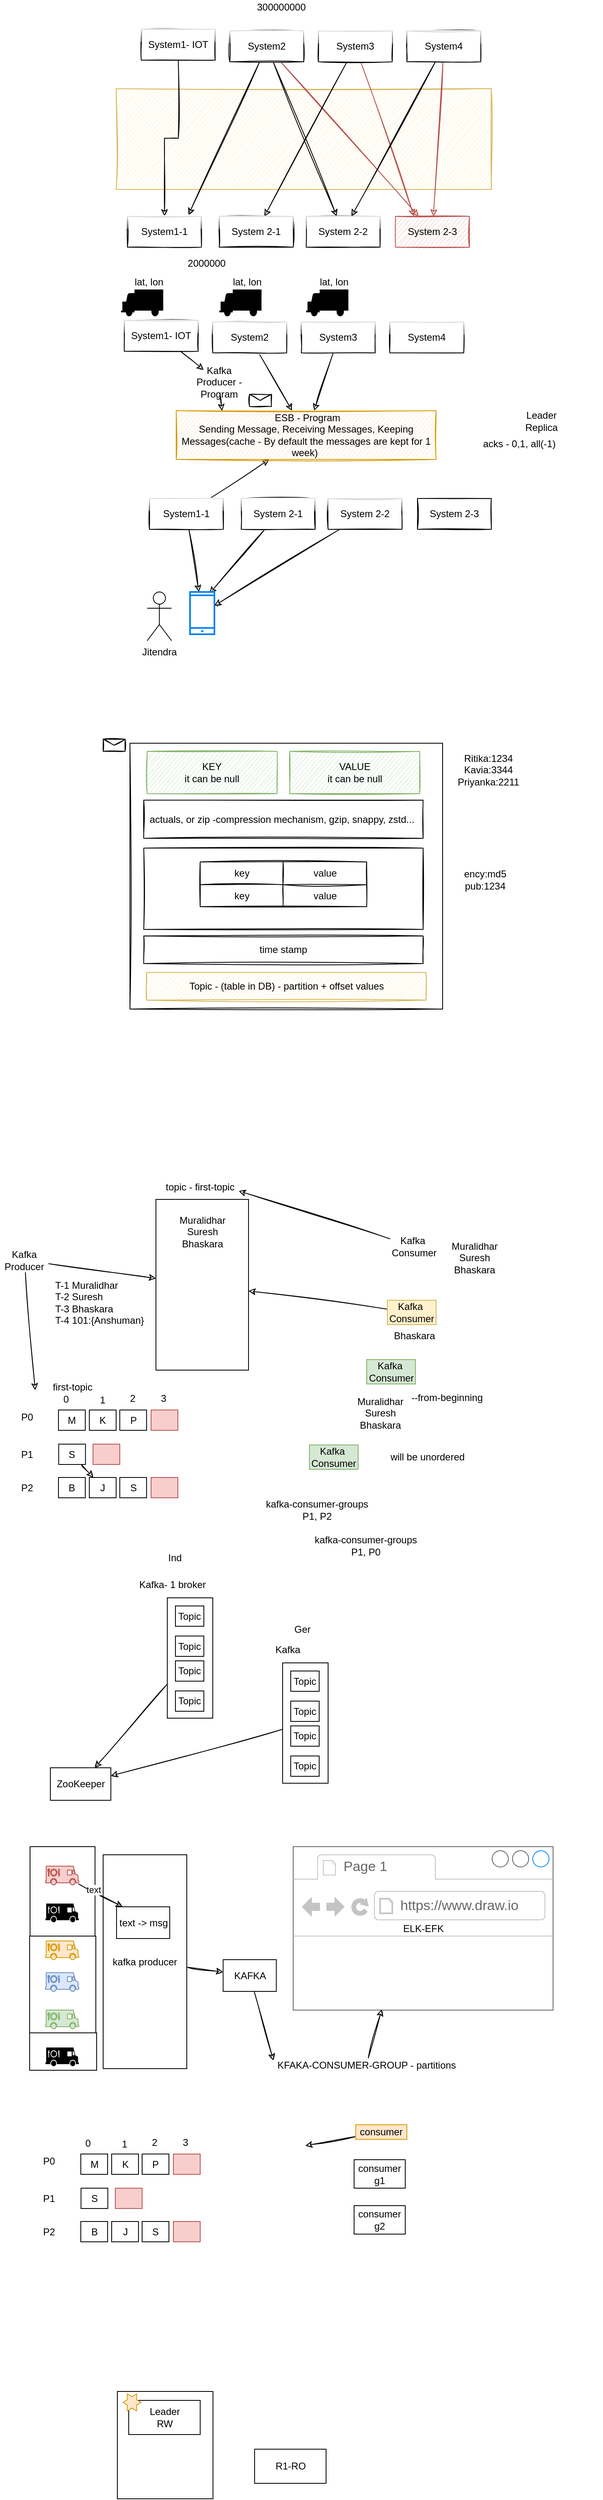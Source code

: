 <mxfile>
    <diagram id="fsLFLNWuwQOVphlXHDtW" name="Page-1">
        <mxGraphModel dx="870" dy="796" grid="0" gridSize="10" guides="1" tooltips="1" connect="1" arrows="1" fold="1" page="0" pageScale="1" pageWidth="827" pageHeight="1169" math="0" shadow="0">
            <root>
                <mxCell id="0"/>
                <mxCell id="1" parent="0"/>
                <mxCell id="28xpgW_beIzhv5y29o_W-211" value="" style="rounded=0;whiteSpace=wrap;html=1;shadow=0;glass=0;sketch=0;strokeWidth=1;" parent="1" vertex="1">
                    <mxGeometry x="-288.5" y="2257" width="82.5" height="46" as="geometry"/>
                </mxCell>
                <mxCell id="28xpgW_beIzhv5y29o_W-210" value="" style="rounded=0;whiteSpace=wrap;html=1;shadow=0;glass=0;sketch=0;strokeWidth=1;" parent="1" vertex="1">
                    <mxGeometry x="-288.5" y="2138" width="81.5" height="119" as="geometry"/>
                </mxCell>
                <mxCell id="28xpgW_beIzhv5y29o_W-209" value="" style="rounded=0;whiteSpace=wrap;html=1;shadow=0;glass=0;sketch=0;strokeWidth=1;" parent="1" vertex="1">
                    <mxGeometry x="-288" y="2028" width="80" height="110" as="geometry"/>
                </mxCell>
                <mxCell id="28xpgW_beIzhv5y29o_W-208" style="edgeStyle=none;rounded=0;sketch=1;orthogonalLoop=1;jettySize=auto;html=1;" parent="1" source="28xpgW_beIzhv5y29o_W-207" target="28xpgW_beIzhv5y29o_W-206" edge="1">
                    <mxGeometry relative="1" as="geometry"/>
                </mxCell>
                <mxCell id="28xpgW_beIzhv5y29o_W-207" value="kafka producer" style="rounded=0;whiteSpace=wrap;html=1;shadow=0;glass=0;sketch=0;strokeWidth=1;" parent="1" vertex="1">
                    <mxGeometry x="-198" y="2038" width="103" height="263" as="geometry"/>
                </mxCell>
                <mxCell id="28xpgW_beIzhv5y29o_W-31" value="" style="rounded=0;whiteSpace=wrap;html=1;shadow=0;glass=0;sketch=1;strokeWidth=1;fillColor=#fff2cc;strokeColor=#d6b656;" parent="1" vertex="1">
                    <mxGeometry x="-182" y="-134" width="462" height="124" as="geometry"/>
                </mxCell>
                <mxCell id="28xpgW_beIzhv5y29o_W-15" style="edgeStyle=orthogonalEdgeStyle;rounded=0;sketch=1;orthogonalLoop=1;jettySize=auto;html=1;" parent="1" source="28xpgW_beIzhv5y29o_W-13" target="28xpgW_beIzhv5y29o_W-14" edge="1">
                    <mxGeometry relative="1" as="geometry"/>
                </mxCell>
                <mxCell id="28xpgW_beIzhv5y29o_W-13" value="System1- IOT" style="rounded=0;whiteSpace=wrap;html=1;shadow=0;glass=1;sketch=1;strokeWidth=1;" parent="1" vertex="1">
                    <mxGeometry x="-151" y="-207" width="91" height="38" as="geometry"/>
                </mxCell>
                <mxCell id="28xpgW_beIzhv5y29o_W-14" value="System1-1" style="rounded=0;whiteSpace=wrap;html=1;shadow=0;glass=1;sketch=1;strokeWidth=1;" parent="1" vertex="1">
                    <mxGeometry x="-168" y="23" width="91" height="38" as="geometry"/>
                </mxCell>
                <mxCell id="28xpgW_beIzhv5y29o_W-17" style="rounded=0;sketch=1;orthogonalLoop=1;jettySize=auto;html=1;entryX=0.824;entryY=-0.044;entryDx=0;entryDy=0;entryPerimeter=0;" parent="1" source="28xpgW_beIzhv5y29o_W-16" target="28xpgW_beIzhv5y29o_W-14" edge="1">
                    <mxGeometry relative="1" as="geometry"/>
                </mxCell>
                <mxCell id="28xpgW_beIzhv5y29o_W-29" style="edgeStyle=none;rounded=0;sketch=1;orthogonalLoop=1;jettySize=auto;html=1;" parent="1" source="28xpgW_beIzhv5y29o_W-16" target="28xpgW_beIzhv5y29o_W-23" edge="1">
                    <mxGeometry relative="1" as="geometry"/>
                </mxCell>
                <mxCell id="28xpgW_beIzhv5y29o_W-30" style="edgeStyle=none;rounded=0;sketch=1;orthogonalLoop=1;jettySize=auto;html=1;fillColor=#f8cecc;strokeColor=#b85450;" parent="1" source="28xpgW_beIzhv5y29o_W-16" target="28xpgW_beIzhv5y29o_W-24" edge="1">
                    <mxGeometry relative="1" as="geometry"/>
                </mxCell>
                <mxCell id="28xpgW_beIzhv5y29o_W-16" value="System2" style="rounded=0;whiteSpace=wrap;html=1;shadow=0;glass=1;sketch=1;strokeWidth=1;" parent="1" vertex="1">
                    <mxGeometry x="-42" y="-205" width="91" height="38" as="geometry"/>
                </mxCell>
                <mxCell id="28xpgW_beIzhv5y29o_W-20" style="edgeStyle=none;rounded=0;sketch=1;orthogonalLoop=1;jettySize=auto;html=1;" parent="1" source="28xpgW_beIzhv5y29o_W-18" target="28xpgW_beIzhv5y29o_W-19" edge="1">
                    <mxGeometry relative="1" as="geometry"/>
                </mxCell>
                <mxCell id="28xpgW_beIzhv5y29o_W-28" style="edgeStyle=none;rounded=0;sketch=1;orthogonalLoop=1;jettySize=auto;html=1;entryX=0.25;entryY=0;entryDx=0;entryDy=0;fillColor=#f8cecc;strokeColor=#b85450;" parent="1" source="28xpgW_beIzhv5y29o_W-18" target="28xpgW_beIzhv5y29o_W-24" edge="1">
                    <mxGeometry relative="1" as="geometry"/>
                </mxCell>
                <mxCell id="28xpgW_beIzhv5y29o_W-18" value="System3" style="rounded=0;whiteSpace=wrap;html=1;shadow=0;glass=1;sketch=1;strokeWidth=1;" parent="1" vertex="1">
                    <mxGeometry x="67" y="-205" width="91" height="38" as="geometry"/>
                </mxCell>
                <mxCell id="28xpgW_beIzhv5y29o_W-19" value="System 2-1" style="rounded=0;whiteSpace=wrap;html=1;shadow=0;glass=1;sketch=1;strokeWidth=1;" parent="1" vertex="1">
                    <mxGeometry x="-55" y="23" width="91" height="38" as="geometry"/>
                </mxCell>
                <mxCell id="28xpgW_beIzhv5y29o_W-21" value="300000000" style="text;html=1;align=center;verticalAlign=middle;resizable=0;points=[];autosize=1;strokeColor=none;fillColor=none;" parent="1" vertex="1">
                    <mxGeometry x="-14" y="-243" width="70" height="18" as="geometry"/>
                </mxCell>
                <mxCell id="28xpgW_beIzhv5y29o_W-22" value="2000000" style="text;html=1;align=center;verticalAlign=middle;resizable=0;points=[];autosize=1;strokeColor=none;fillColor=none;" parent="1" vertex="1">
                    <mxGeometry x="-100" y="72" width="57" height="18" as="geometry"/>
                </mxCell>
                <mxCell id="28xpgW_beIzhv5y29o_W-23" value="System 2-2" style="rounded=0;whiteSpace=wrap;html=1;shadow=0;glass=1;sketch=1;strokeWidth=1;" parent="1" vertex="1">
                    <mxGeometry x="52" y="23" width="91" height="38" as="geometry"/>
                </mxCell>
                <mxCell id="28xpgW_beIzhv5y29o_W-24" value="System 2-3" style="rounded=0;whiteSpace=wrap;html=1;shadow=0;glass=0;sketch=1;strokeWidth=1;fillColor=#f8cecc;strokeColor=#b85450;" parent="1" vertex="1">
                    <mxGeometry x="162" y="23" width="91" height="38" as="geometry"/>
                </mxCell>
                <mxCell id="28xpgW_beIzhv5y29o_W-26" style="edgeStyle=none;rounded=0;sketch=1;orthogonalLoop=1;jettySize=auto;html=1;fillColor=#f8cecc;strokeColor=#b85450;" parent="1" source="28xpgW_beIzhv5y29o_W-25" target="28xpgW_beIzhv5y29o_W-24" edge="1">
                    <mxGeometry relative="1" as="geometry"/>
                </mxCell>
                <mxCell id="28xpgW_beIzhv5y29o_W-27" style="edgeStyle=none;rounded=0;sketch=1;orthogonalLoop=1;jettySize=auto;html=1;" parent="1" source="28xpgW_beIzhv5y29o_W-25" target="28xpgW_beIzhv5y29o_W-23" edge="1">
                    <mxGeometry relative="1" as="geometry"/>
                </mxCell>
                <mxCell id="28xpgW_beIzhv5y29o_W-25" value="System4" style="rounded=0;whiteSpace=wrap;html=1;shadow=0;glass=1;sketch=1;strokeWidth=1;" parent="1" vertex="1">
                    <mxGeometry x="176" y="-205" width="91" height="38" as="geometry"/>
                </mxCell>
                <mxCell id="28xpgW_beIzhv5y29o_W-73" style="edgeStyle=none;rounded=0;sketch=1;orthogonalLoop=1;jettySize=auto;html=1;" parent="1" source="28xpgW_beIzhv5y29o_W-32" target="28xpgW_beIzhv5y29o_W-71" edge="1">
                    <mxGeometry relative="1" as="geometry"/>
                </mxCell>
                <mxCell id="28xpgW_beIzhv5y29o_W-32" value="System1- IOT" style="rounded=0;whiteSpace=wrap;html=1;shadow=0;glass=1;sketch=1;strokeWidth=1;" parent="1" vertex="1">
                    <mxGeometry x="-172" y="151" width="91" height="38" as="geometry"/>
                </mxCell>
                <mxCell id="28xpgW_beIzhv5y29o_W-84" style="edgeStyle=none;rounded=0;sketch=1;orthogonalLoop=1;jettySize=auto;html=1;" parent="1" source="28xpgW_beIzhv5y29o_W-33" target="28xpgW_beIzhv5y29o_W-40" edge="1">
                    <mxGeometry relative="1" as="geometry"/>
                </mxCell>
                <mxCell id="28xpgW_beIzhv5y29o_W-33" value="System2" style="rounded=0;whiteSpace=wrap;html=1;shadow=0;glass=1;sketch=1;strokeWidth=1;" parent="1" vertex="1">
                    <mxGeometry x="-63" y="153" width="91" height="38" as="geometry"/>
                </mxCell>
                <mxCell id="28xpgW_beIzhv5y29o_W-85" style="edgeStyle=none;rounded=0;sketch=1;orthogonalLoop=1;jettySize=auto;html=1;" parent="1" source="28xpgW_beIzhv5y29o_W-34" target="28xpgW_beIzhv5y29o_W-40" edge="1">
                    <mxGeometry relative="1" as="geometry"/>
                </mxCell>
                <mxCell id="28xpgW_beIzhv5y29o_W-34" value="System3" style="rounded=0;whiteSpace=wrap;html=1;shadow=0;glass=1;sketch=1;strokeWidth=1;" parent="1" vertex="1">
                    <mxGeometry x="46" y="153" width="91" height="38" as="geometry"/>
                </mxCell>
                <mxCell id="28xpgW_beIzhv5y29o_W-35" value="System4" style="rounded=0;whiteSpace=wrap;html=1;shadow=0;glass=1;sketch=1;strokeWidth=1;" parent="1" vertex="1">
                    <mxGeometry x="155" y="153" width="91" height="38" as="geometry"/>
                </mxCell>
                <mxCell id="28xpgW_beIzhv5y29o_W-78" style="edgeStyle=none;rounded=0;sketch=1;orthogonalLoop=1;jettySize=auto;html=1;" parent="1" source="28xpgW_beIzhv5y29o_W-36" target="28xpgW_beIzhv5y29o_W-40" edge="1">
                    <mxGeometry relative="1" as="geometry"/>
                </mxCell>
                <mxCell id="28xpgW_beIzhv5y29o_W-87" style="edgeStyle=none;rounded=0;sketch=1;orthogonalLoop=1;jettySize=auto;html=1;" parent="1" source="28xpgW_beIzhv5y29o_W-36" target="28xpgW_beIzhv5y29o_W-86" edge="1">
                    <mxGeometry relative="1" as="geometry"/>
                </mxCell>
                <mxCell id="28xpgW_beIzhv5y29o_W-36" value="System1-1" style="rounded=0;whiteSpace=wrap;html=1;shadow=0;glass=1;sketch=1;strokeWidth=1;" parent="1" vertex="1">
                    <mxGeometry x="-141" y="370" width="91" height="38" as="geometry"/>
                </mxCell>
                <mxCell id="28xpgW_beIzhv5y29o_W-88" style="edgeStyle=none;rounded=0;sketch=1;orthogonalLoop=1;jettySize=auto;html=1;entryX=0.8;entryY=0.038;entryDx=0;entryDy=0;entryPerimeter=0;" parent="1" source="28xpgW_beIzhv5y29o_W-37" target="28xpgW_beIzhv5y29o_W-86" edge="1">
                    <mxGeometry relative="1" as="geometry"/>
                </mxCell>
                <mxCell id="28xpgW_beIzhv5y29o_W-37" value="System 2-1" style="rounded=0;whiteSpace=wrap;html=1;shadow=0;glass=1;sketch=1;strokeWidth=1;" parent="1" vertex="1">
                    <mxGeometry x="-28" y="370" width="91" height="38" as="geometry"/>
                </mxCell>
                <mxCell id="28xpgW_beIzhv5y29o_W-89" style="edgeStyle=none;rounded=0;sketch=1;orthogonalLoop=1;jettySize=auto;html=1;" parent="1" source="28xpgW_beIzhv5y29o_W-38" target="28xpgW_beIzhv5y29o_W-86" edge="1">
                    <mxGeometry relative="1" as="geometry"/>
                </mxCell>
                <mxCell id="28xpgW_beIzhv5y29o_W-38" value="System 2-2" style="rounded=0;whiteSpace=wrap;html=1;shadow=0;glass=1;sketch=1;strokeWidth=1;" parent="1" vertex="1">
                    <mxGeometry x="79" y="370" width="91" height="38" as="geometry"/>
                </mxCell>
                <mxCell id="28xpgW_beIzhv5y29o_W-39" value="System 2-3" style="rounded=0;whiteSpace=wrap;html=1;shadow=0;glass=0;sketch=1;strokeWidth=1;" parent="1" vertex="1">
                    <mxGeometry x="189" y="370" width="91" height="38" as="geometry"/>
                </mxCell>
                <mxCell id="28xpgW_beIzhv5y29o_W-40" value="&amp;nbsp;ESB - Program&lt;br&gt;Sending Message, Receiving Messages, Keeping Messages(cache - By default the messages are kept for 1 week)&amp;nbsp;" style="rounded=0;whiteSpace=wrap;html=1;shadow=0;glass=0;sketch=1;strokeWidth=1;fillColor=#ffe6cc;strokeColor=#d79b00;" parent="1" vertex="1">
                    <mxGeometry x="-108" y="262" width="320" height="60" as="geometry"/>
                </mxCell>
                <mxCell id="28xpgW_beIzhv5y29o_W-42" value="" style="shape=message;html=1;whiteSpace=wrap;html=1;outlineConnect=0;shadow=0;glass=0;sketch=1;strokeWidth=1;" parent="1" vertex="1">
                    <mxGeometry x="-17.75" y="242" width="27" height="15" as="geometry"/>
                </mxCell>
                <mxCell id="28xpgW_beIzhv5y29o_W-43" value="" style="shape=message;html=1;whiteSpace=wrap;html=1;outlineConnect=0;shadow=0;glass=0;sketch=1;strokeWidth=1;" parent="1" vertex="1">
                    <mxGeometry x="-198" y="666" width="27" height="15" as="geometry"/>
                </mxCell>
                <mxCell id="28xpgW_beIzhv5y29o_W-44" value="" style="rounded=0;whiteSpace=wrap;html=1;shadow=0;glass=0;sketch=1;strokeWidth=1;" parent="1" vertex="1">
                    <mxGeometry x="-165" y="671" width="385" height="327" as="geometry"/>
                </mxCell>
                <mxCell id="28xpgW_beIzhv5y29o_W-45" value="KEY&lt;br&gt;it can be null" style="rounded=0;whiteSpace=wrap;html=1;shadow=0;glass=0;sketch=1;strokeWidth=1;fillColor=#d5e8d4;strokeColor=#82b366;" parent="1" vertex="1">
                    <mxGeometry x="-143.75" y="681" width="160" height="52" as="geometry"/>
                </mxCell>
                <mxCell id="28xpgW_beIzhv5y29o_W-46" value="VALUE&lt;br&gt;it can be null" style="rounded=0;whiteSpace=wrap;html=1;shadow=0;glass=0;sketch=1;strokeWidth=1;fillColor=#d5e8d4;strokeColor=#82b366;" parent="1" vertex="1">
                    <mxGeometry x="31.75" y="681" width="160" height="52" as="geometry"/>
                </mxCell>
                <mxCell id="28xpgW_beIzhv5y29o_W-47" value="actuals, or zip -compression mechanism, gzip, snappy, zstd...&amp;nbsp;" style="rounded=0;whiteSpace=wrap;html=1;shadow=0;glass=0;sketch=1;strokeWidth=1;" parent="1" vertex="1">
                    <mxGeometry x="-148" y="741" width="344" height="47" as="geometry"/>
                </mxCell>
                <mxCell id="28xpgW_beIzhv5y29o_W-48" value="" style="rounded=0;whiteSpace=wrap;html=1;shadow=0;glass=0;sketch=1;strokeWidth=1;" parent="1" vertex="1">
                    <mxGeometry x="-148" y="800" width="344" height="100" as="geometry"/>
                </mxCell>
                <mxCell id="28xpgW_beIzhv5y29o_W-49" value="" style="shape=table;html=1;whiteSpace=wrap;startSize=0;container=1;collapsible=0;childLayout=tableLayout;shadow=0;glass=0;sketch=1;strokeWidth=1;" parent="1" vertex="1">
                    <mxGeometry x="-78.5" y="817" width="205" height="55" as="geometry"/>
                </mxCell>
                <mxCell id="28xpgW_beIzhv5y29o_W-50" value="" style="shape=tableRow;horizontal=0;startSize=0;swimlaneHead=0;swimlaneBody=0;top=0;left=0;bottom=0;right=0;collapsible=0;dropTarget=0;fillColor=none;points=[[0,0.5],[1,0.5]];portConstraint=eastwest;shadow=0;glass=0;sketch=1;strokeWidth=1;" parent="28xpgW_beIzhv5y29o_W-49" vertex="1">
                    <mxGeometry width="205" height="28" as="geometry"/>
                </mxCell>
                <mxCell id="28xpgW_beIzhv5y29o_W-51" value="key" style="shape=partialRectangle;html=1;whiteSpace=wrap;connectable=0;fillColor=none;top=0;left=0;bottom=0;right=0;overflow=hidden;shadow=0;glass=0;sketch=1;strokeWidth=1;" parent="28xpgW_beIzhv5y29o_W-50" vertex="1">
                    <mxGeometry width="102" height="28" as="geometry">
                        <mxRectangle width="102" height="28" as="alternateBounds"/>
                    </mxGeometry>
                </mxCell>
                <mxCell id="28xpgW_beIzhv5y29o_W-52" value="value" style="shape=partialRectangle;html=1;whiteSpace=wrap;connectable=0;fillColor=none;top=0;left=0;bottom=0;right=0;overflow=hidden;shadow=0;glass=0;sketch=1;strokeWidth=1;" parent="28xpgW_beIzhv5y29o_W-50" vertex="1">
                    <mxGeometry x="102" width="103" height="28" as="geometry">
                        <mxRectangle width="103" height="28" as="alternateBounds"/>
                    </mxGeometry>
                </mxCell>
                <mxCell id="28xpgW_beIzhv5y29o_W-54" value="" style="shape=tableRow;horizontal=0;startSize=0;swimlaneHead=0;swimlaneBody=0;top=0;left=0;bottom=0;right=0;collapsible=0;dropTarget=0;fillColor=none;points=[[0,0.5],[1,0.5]];portConstraint=eastwest;shadow=0;glass=0;sketch=1;strokeWidth=1;" parent="28xpgW_beIzhv5y29o_W-49" vertex="1">
                    <mxGeometry y="28" width="205" height="27" as="geometry"/>
                </mxCell>
                <mxCell id="28xpgW_beIzhv5y29o_W-55" value="key" style="shape=partialRectangle;html=1;whiteSpace=wrap;connectable=0;fillColor=none;top=0;left=0;bottom=0;right=0;overflow=hidden;shadow=0;glass=0;sketch=1;strokeWidth=1;" parent="28xpgW_beIzhv5y29o_W-54" vertex="1">
                    <mxGeometry width="102" height="27" as="geometry">
                        <mxRectangle width="102" height="27" as="alternateBounds"/>
                    </mxGeometry>
                </mxCell>
                <mxCell id="28xpgW_beIzhv5y29o_W-56" value="value" style="shape=partialRectangle;html=1;whiteSpace=wrap;connectable=0;fillColor=none;top=0;left=0;bottom=0;right=0;overflow=hidden;shadow=0;glass=0;sketch=1;strokeWidth=1;" parent="28xpgW_beIzhv5y29o_W-54" vertex="1">
                    <mxGeometry x="102" width="103" height="27" as="geometry">
                        <mxRectangle width="103" height="27" as="alternateBounds"/>
                    </mxGeometry>
                </mxCell>
                <mxCell id="28xpgW_beIzhv5y29o_W-62" value="Ritika:1234&lt;br&gt;Kavia:3344&lt;br&gt;Priyanka:2211" style="text;html=1;align=center;verticalAlign=middle;resizable=0;points=[];autosize=1;strokeColor=none;fillColor=none;" parent="1" vertex="1">
                    <mxGeometry x="233" y="681" width="86" height="46" as="geometry"/>
                </mxCell>
                <mxCell id="28xpgW_beIzhv5y29o_W-63" value="ency:md5&lt;br&gt;pub:1234" style="text;html=1;align=center;verticalAlign=middle;resizable=0;points=[];autosize=1;strokeColor=none;fillColor=none;" parent="1" vertex="1">
                    <mxGeometry x="241" y="823" width="62" height="32" as="geometry"/>
                </mxCell>
                <mxCell id="28xpgW_beIzhv5y29o_W-64" value="time stamp" style="rounded=0;whiteSpace=wrap;html=1;shadow=0;glass=0;sketch=1;strokeWidth=1;" parent="1" vertex="1">
                    <mxGeometry x="-148" y="908" width="344" height="34" as="geometry"/>
                </mxCell>
                <mxCell id="28xpgW_beIzhv5y29o_W-65" value="Topic - (table in DB) - partition + offset values" style="rounded=0;whiteSpace=wrap;html=1;shadow=0;glass=0;sketch=1;strokeWidth=1;fillColor=#fff2cc;strokeColor=#d6b656;" parent="1" vertex="1">
                    <mxGeometry x="-144.5" y="953" width="344" height="34" as="geometry"/>
                </mxCell>
                <mxCell id="28xpgW_beIzhv5y29o_W-69" value="" style="shape=mxgraph.signs.transportation.truck_2;html=1;pointerEvents=1;fillColor=#000000;strokeColor=none;verticalLabelPosition=bottom;verticalAlign=top;align=center;shadow=0;glass=0;sketch=0;" parent="1" vertex="1">
                    <mxGeometry x="-176" y="113" width="52" height="33" as="geometry"/>
                </mxCell>
                <mxCell id="28xpgW_beIzhv5y29o_W-70" value="lat, lon" style="text;html=1;align=center;verticalAlign=middle;resizable=0;points=[];autosize=1;strokeColor=none;fillColor=none;" parent="1" vertex="1">
                    <mxGeometry x="-165" y="95" width="46" height="18" as="geometry"/>
                </mxCell>
                <mxCell id="28xpgW_beIzhv5y29o_W-74" style="edgeStyle=none;rounded=0;sketch=1;orthogonalLoop=1;jettySize=auto;html=1;entryX=0.176;entryY=0.006;entryDx=0;entryDy=0;entryPerimeter=0;" parent="1" source="28xpgW_beIzhv5y29o_W-71" target="28xpgW_beIzhv5y29o_W-40" edge="1">
                    <mxGeometry relative="1" as="geometry"/>
                </mxCell>
                <mxCell id="28xpgW_beIzhv5y29o_W-71" value="Kafka Producer - Program" style="text;html=1;strokeColor=none;fillColor=none;align=center;verticalAlign=middle;whiteSpace=wrap;rounded=0;shadow=0;glass=0;sketch=0;" parent="1" vertex="1">
                    <mxGeometry x="-85.5" y="212" width="60" height="30" as="geometry"/>
                </mxCell>
                <mxCell id="28xpgW_beIzhv5y29o_W-76" value="acks - 0,1, all(-1)" style="text;html=1;align=center;verticalAlign=middle;resizable=0;points=[];autosize=1;strokeColor=none;fillColor=none;" parent="1" vertex="1">
                    <mxGeometry x="264" y="294" width="100" height="18" as="geometry"/>
                </mxCell>
                <mxCell id="28xpgW_beIzhv5y29o_W-77" value="Leader&amp;nbsp;&lt;br&gt;Replica&amp;nbsp;" style="text;html=1;align=center;verticalAlign=middle;resizable=0;points=[];autosize=1;strokeColor=none;fillColor=none;" parent="1" vertex="1">
                    <mxGeometry x="316" y="259" width="54" height="32" as="geometry"/>
                </mxCell>
                <mxCell id="28xpgW_beIzhv5y29o_W-79" value="Jitendra" style="shape=umlActor;verticalLabelPosition=bottom;verticalAlign=top;html=1;outlineConnect=0;shadow=0;glass=0;sketch=0;strokeWidth=1;" parent="1" vertex="1">
                    <mxGeometry x="-143.75" y="485" width="30" height="60" as="geometry"/>
                </mxCell>
                <mxCell id="28xpgW_beIzhv5y29o_W-80" value="" style="shape=mxgraph.signs.transportation.truck_2;html=1;pointerEvents=1;fillColor=#000000;strokeColor=none;verticalLabelPosition=bottom;verticalAlign=top;align=center;shadow=0;glass=0;sketch=0;" parent="1" vertex="1">
                    <mxGeometry x="-55" y="113" width="52" height="33" as="geometry"/>
                </mxCell>
                <mxCell id="28xpgW_beIzhv5y29o_W-81" value="lat, lon" style="text;html=1;align=center;verticalAlign=middle;resizable=0;points=[];autosize=1;strokeColor=none;fillColor=none;" parent="1" vertex="1">
                    <mxGeometry x="-44" y="95" width="46" height="18" as="geometry"/>
                </mxCell>
                <mxCell id="28xpgW_beIzhv5y29o_W-82" value="" style="shape=mxgraph.signs.transportation.truck_2;html=1;pointerEvents=1;fillColor=#000000;strokeColor=none;verticalLabelPosition=bottom;verticalAlign=top;align=center;shadow=0;glass=0;sketch=0;" parent="1" vertex="1">
                    <mxGeometry x="52" y="113" width="52" height="33" as="geometry"/>
                </mxCell>
                <mxCell id="28xpgW_beIzhv5y29o_W-83" value="lat, lon" style="text;html=1;align=center;verticalAlign=middle;resizable=0;points=[];autosize=1;strokeColor=none;fillColor=none;" parent="1" vertex="1">
                    <mxGeometry x="63" y="95" width="46" height="18" as="geometry"/>
                </mxCell>
                <mxCell id="28xpgW_beIzhv5y29o_W-86" value="" style="html=1;verticalLabelPosition=bottom;align=center;labelBackgroundColor=#ffffff;verticalAlign=top;strokeWidth=2;strokeColor=#0080F0;shadow=0;dashed=0;shape=mxgraph.ios7.icons.smartphone;glass=0;sketch=0;" parent="1" vertex="1">
                    <mxGeometry x="-91" y="485" width="30" height="52" as="geometry"/>
                </mxCell>
                <mxCell id="28xpgW_beIzhv5y29o_W-90" value="" style="rounded=0;whiteSpace=wrap;html=1;shadow=0;glass=0;sketch=0;strokeWidth=1;" parent="1" vertex="1">
                    <mxGeometry x="-133" y="1232" width="114" height="210" as="geometry"/>
                </mxCell>
                <mxCell id="28xpgW_beIzhv5y29o_W-96" value="topic - first-topic" style="text;html=1;align=center;verticalAlign=middle;resizable=0;points=[];autosize=1;strokeColor=none;fillColor=none;" parent="1" vertex="1">
                    <mxGeometry x="-127" y="1208" width="95" height="18" as="geometry"/>
                </mxCell>
                <mxCell id="28xpgW_beIzhv5y29o_W-98" style="edgeStyle=none;rounded=0;sketch=1;orthogonalLoop=1;jettySize=auto;html=1;" parent="1" source="28xpgW_beIzhv5y29o_W-97" target="28xpgW_beIzhv5y29o_W-90" edge="1">
                    <mxGeometry relative="1" as="geometry"/>
                </mxCell>
                <mxCell id="28xpgW_beIzhv5y29o_W-145" style="edgeStyle=none;rounded=0;sketch=1;orthogonalLoop=1;jettySize=auto;html=1;" parent="1" source="28xpgW_beIzhv5y29o_W-97" edge="1">
                    <mxGeometry relative="1" as="geometry">
                        <mxPoint x="-281.667" y="1466.667" as="targetPoint"/>
                    </mxGeometry>
                </mxCell>
                <mxCell id="28xpgW_beIzhv5y29o_W-97" value="Kafka&lt;br&gt;Producer" style="text;html=1;strokeColor=none;fillColor=none;align=center;verticalAlign=middle;whiteSpace=wrap;rounded=0;shadow=0;glass=0;sketch=0;" parent="1" vertex="1">
                    <mxGeometry x="-325" y="1292" width="60" height="30" as="geometry"/>
                </mxCell>
                <mxCell id="28xpgW_beIzhv5y29o_W-99" value="T-1 Muralidhar&lt;br&gt;T-2 Suresh&lt;br&gt;T-3 Bhaskara&lt;br&gt;T-4 101:{Anshuman}" style="text;html=1;align=left;verticalAlign=middle;resizable=0;points=[];autosize=1;strokeColor=none;fillColor=none;" parent="1" vertex="1">
                    <mxGeometry x="-259" y="1329" width="120" height="60" as="geometry"/>
                </mxCell>
                <mxCell id="28xpgW_beIzhv5y29o_W-100" value="Muralidhar&lt;br&gt;Suresh&lt;br&gt;Bhaskara" style="text;html=1;align=center;verticalAlign=middle;resizable=0;points=[];autosize=1;strokeColor=none;fillColor=none;" parent="1" vertex="1">
                    <mxGeometry x="-110" y="1249" width="67" height="46" as="geometry"/>
                </mxCell>
                <mxCell id="28xpgW_beIzhv5y29o_W-103" style="edgeStyle=none;rounded=0;sketch=1;orthogonalLoop=1;jettySize=auto;html=1;entryX=1.011;entryY=0.759;entryDx=0;entryDy=0;entryPerimeter=0;" parent="1" source="28xpgW_beIzhv5y29o_W-102" target="28xpgW_beIzhv5y29o_W-96" edge="1">
                    <mxGeometry relative="1" as="geometry"/>
                </mxCell>
                <mxCell id="28xpgW_beIzhv5y29o_W-102" value="Kafka&amp;nbsp;&lt;br&gt;Consumer" style="text;html=1;strokeColor=none;fillColor=none;align=center;verticalAlign=middle;whiteSpace=wrap;rounded=0;shadow=0;glass=0;sketch=0;" parent="1" vertex="1">
                    <mxGeometry x="155" y="1275" width="60" height="30" as="geometry"/>
                </mxCell>
                <mxCell id="28xpgW_beIzhv5y29o_W-104" value="Muralidhar&lt;br&gt;Suresh&lt;br&gt;Bhaskara" style="text;html=1;align=center;verticalAlign=middle;resizable=0;points=[];autosize=1;strokeColor=none;fillColor=none;" parent="1" vertex="1">
                    <mxGeometry x="225" y="1281" width="67" height="46" as="geometry"/>
                </mxCell>
                <mxCell id="28xpgW_beIzhv5y29o_W-106" style="edgeStyle=none;rounded=0;sketch=1;orthogonalLoop=1;jettySize=auto;html=1;" parent="1" source="28xpgW_beIzhv5y29o_W-105" target="28xpgW_beIzhv5y29o_W-90" edge="1">
                    <mxGeometry relative="1" as="geometry"/>
                </mxCell>
                <mxCell id="28xpgW_beIzhv5y29o_W-105" value="Kafka&amp;nbsp;&lt;br&gt;Consumer" style="text;html=1;strokeColor=#d6b656;fillColor=#fff2cc;align=center;verticalAlign=middle;whiteSpace=wrap;rounded=0;shadow=0;glass=0;sketch=0;" parent="1" vertex="1">
                    <mxGeometry x="152" y="1356" width="60" height="30" as="geometry"/>
                </mxCell>
                <mxCell id="28xpgW_beIzhv5y29o_W-107" value="Bhaskara" style="text;html=1;align=center;verticalAlign=middle;resizable=0;points=[];autosize=1;strokeColor=none;fillColor=none;" parent="1" vertex="1">
                    <mxGeometry x="154.5" y="1391" width="61" height="18" as="geometry"/>
                </mxCell>
                <mxCell id="28xpgW_beIzhv5y29o_W-108" value="Kafka&amp;nbsp;&lt;br&gt;Consumer" style="text;html=1;strokeColor=#82b366;fillColor=#d5e8d4;align=center;verticalAlign=middle;whiteSpace=wrap;rounded=0;shadow=0;glass=0;sketch=0;" parent="1" vertex="1">
                    <mxGeometry x="126.5" y="1429" width="60" height="30" as="geometry"/>
                </mxCell>
                <mxCell id="28xpgW_beIzhv5y29o_W-109" value="--from-beginning" style="text;html=1;align=center;verticalAlign=middle;resizable=0;points=[];autosize=1;strokeColor=none;fillColor=none;" parent="1" vertex="1">
                    <mxGeometry x="176" y="1467" width="98" height="18" as="geometry"/>
                </mxCell>
                <mxCell id="28xpgW_beIzhv5y29o_W-110" value="Muralidhar&lt;br&gt;Suresh&lt;br&gt;Bhaskara" style="text;html=1;align=center;verticalAlign=middle;resizable=0;points=[];autosize=1;strokeColor=none;fillColor=none;" parent="1" vertex="1">
                    <mxGeometry x="109" y="1472" width="67" height="46" as="geometry"/>
                </mxCell>
                <mxCell id="28xpgW_beIzhv5y29o_W-111" value="M" style="rounded=0;whiteSpace=wrap;html=1;shadow=0;glass=0;sketch=0;strokeWidth=1;" parent="1" vertex="1">
                    <mxGeometry x="-253" y="1491" width="33" height="25" as="geometry"/>
                </mxCell>
                <mxCell id="28xpgW_beIzhv5y29o_W-112" value="K" style="rounded=0;whiteSpace=wrap;html=1;shadow=0;glass=0;sketch=0;strokeWidth=1;" parent="1" vertex="1">
                    <mxGeometry x="-215" y="1491" width="33" height="25" as="geometry"/>
                </mxCell>
                <mxCell id="28xpgW_beIzhv5y29o_W-113" value="P" style="rounded=0;whiteSpace=wrap;html=1;shadow=0;glass=0;sketch=0;strokeWidth=1;" parent="1" vertex="1">
                    <mxGeometry x="-177.5" y="1491" width="33" height="25" as="geometry"/>
                </mxCell>
                <mxCell id="28xpgW_beIzhv5y29o_W-114" value="" style="rounded=0;whiteSpace=wrap;html=1;shadow=0;glass=0;sketch=0;strokeWidth=1;fillColor=#f8cecc;strokeColor=#b85450;" parent="1" vertex="1">
                    <mxGeometry x="-139" y="1491" width="33" height="25" as="geometry"/>
                </mxCell>
                <mxCell id="28xpgW_beIzhv5y29o_W-154" value="" style="edgeStyle=none;rounded=0;sketch=1;orthogonalLoop=1;jettySize=auto;html=1;" parent="1" source="28xpgW_beIzhv5y29o_W-116" target="28xpgW_beIzhv5y29o_W-120" edge="1">
                    <mxGeometry relative="1" as="geometry"/>
                </mxCell>
                <mxCell id="28xpgW_beIzhv5y29o_W-116" value="S" style="rounded=0;whiteSpace=wrap;html=1;shadow=0;glass=0;sketch=0;strokeWidth=1;" parent="1" vertex="1">
                    <mxGeometry x="-252.75" y="1533" width="33" height="25" as="geometry"/>
                </mxCell>
                <mxCell id="28xpgW_beIzhv5y29o_W-118" value="" style="rounded=0;whiteSpace=wrap;html=1;shadow=0;glass=0;sketch=0;strokeWidth=1;fillColor=#f8cecc;strokeColor=#b85450;" parent="1" vertex="1">
                    <mxGeometry x="-210.5" y="1533" width="33" height="25" as="geometry"/>
                </mxCell>
                <mxCell id="28xpgW_beIzhv5y29o_W-119" value="B" style="rounded=0;whiteSpace=wrap;html=1;shadow=0;glass=0;sketch=0;strokeWidth=1;" parent="1" vertex="1">
                    <mxGeometry x="-253" y="1574" width="33" height="25" as="geometry"/>
                </mxCell>
                <mxCell id="28xpgW_beIzhv5y29o_W-120" value="J" style="rounded=0;whiteSpace=wrap;html=1;shadow=0;glass=0;sketch=0;strokeWidth=1;" parent="1" vertex="1">
                    <mxGeometry x="-215" y="1574" width="33" height="25" as="geometry"/>
                </mxCell>
                <mxCell id="28xpgW_beIzhv5y29o_W-121" value="S" style="rounded=0;whiteSpace=wrap;html=1;shadow=0;glass=0;sketch=0;strokeWidth=1;" parent="1" vertex="1">
                    <mxGeometry x="-177.5" y="1574" width="33" height="25" as="geometry"/>
                </mxCell>
                <mxCell id="28xpgW_beIzhv5y29o_W-122" value="" style="rounded=0;whiteSpace=wrap;html=1;shadow=0;glass=0;sketch=0;strokeWidth=1;fillColor=#f8cecc;strokeColor=#b85450;" parent="1" vertex="1">
                    <mxGeometry x="-139" y="1574" width="33" height="25" as="geometry"/>
                </mxCell>
                <mxCell id="28xpgW_beIzhv5y29o_W-123" value="P0" style="text;html=1;align=center;verticalAlign=middle;resizable=0;points=[];autosize=1;strokeColor=none;fillColor=none;" parent="1" vertex="1">
                    <mxGeometry x="-305" y="1491" width="25" height="18" as="geometry"/>
                </mxCell>
                <mxCell id="28xpgW_beIzhv5y29o_W-124" value="P1" style="text;html=1;align=center;verticalAlign=middle;resizable=0;points=[];autosize=1;strokeColor=none;fillColor=none;" parent="1" vertex="1">
                    <mxGeometry x="-305" y="1536.5" width="25" height="18" as="geometry"/>
                </mxCell>
                <mxCell id="28xpgW_beIzhv5y29o_W-125" value="P2" style="text;html=1;align=center;verticalAlign=middle;resizable=0;points=[];autosize=1;strokeColor=none;fillColor=none;" parent="1" vertex="1">
                    <mxGeometry x="-305" y="1577.5" width="25" height="18" as="geometry"/>
                </mxCell>
                <mxCell id="28xpgW_beIzhv5y29o_W-126" value="first-topic" style="text;html=1;align=center;verticalAlign=middle;resizable=0;points=[];autosize=1;strokeColor=none;fillColor=none;" parent="1" vertex="1">
                    <mxGeometry x="-266" y="1454" width="59" height="18" as="geometry"/>
                </mxCell>
                <mxCell id="28xpgW_beIzhv5y29o_W-143" style="edgeStyle=none;rounded=0;sketch=1;orthogonalLoop=1;jettySize=auto;html=1;" parent="1" source="28xpgW_beIzhv5y29o_W-127" target="28xpgW_beIzhv5y29o_W-142" edge="1">
                    <mxGeometry relative="1" as="geometry"/>
                </mxCell>
                <mxCell id="28xpgW_beIzhv5y29o_W-127" value="" style="rounded=0;whiteSpace=wrap;html=1;shadow=0;glass=0;sketch=0;strokeWidth=1;" parent="1" vertex="1">
                    <mxGeometry x="-119" y="1722" width="56" height="148" as="geometry"/>
                </mxCell>
                <mxCell id="28xpgW_beIzhv5y29o_W-128" value="&lt;span&gt;Kafka- 1 broker&lt;/span&gt;" style="text;html=1;align=center;verticalAlign=middle;resizable=0;points=[];autosize=1;strokeColor=none;fillColor=none;" parent="1" vertex="1">
                    <mxGeometry x="-159" y="1697" width="92" height="18" as="geometry"/>
                </mxCell>
                <mxCell id="28xpgW_beIzhv5y29o_W-129" value="Topic" style="rounded=0;whiteSpace=wrap;html=1;shadow=0;glass=0;sketch=0;strokeWidth=1;" parent="1" vertex="1">
                    <mxGeometry x="-109" y="1732" width="35" height="25" as="geometry"/>
                </mxCell>
                <mxCell id="28xpgW_beIzhv5y29o_W-130" value="Topic" style="rounded=0;whiteSpace=wrap;html=1;shadow=0;glass=0;sketch=0;strokeWidth=1;" parent="1" vertex="1">
                    <mxGeometry x="-109" y="1769" width="35" height="25" as="geometry"/>
                </mxCell>
                <mxCell id="28xpgW_beIzhv5y29o_W-131" value="Topic" style="rounded=0;whiteSpace=wrap;html=1;shadow=0;glass=0;sketch=0;strokeWidth=1;" parent="1" vertex="1">
                    <mxGeometry x="-109" y="1799.5" width="35" height="25" as="geometry"/>
                </mxCell>
                <mxCell id="28xpgW_beIzhv5y29o_W-132" value="Topic" style="rounded=0;whiteSpace=wrap;html=1;shadow=0;glass=0;sketch=0;strokeWidth=1;" parent="1" vertex="1">
                    <mxGeometry x="-109" y="1836.5" width="35" height="25" as="geometry"/>
                </mxCell>
                <mxCell id="28xpgW_beIzhv5y29o_W-144" style="edgeStyle=none;rounded=0;sketch=1;orthogonalLoop=1;jettySize=auto;html=1;" parent="1" source="28xpgW_beIzhv5y29o_W-133" target="28xpgW_beIzhv5y29o_W-142" edge="1">
                    <mxGeometry relative="1" as="geometry"/>
                </mxCell>
                <mxCell id="28xpgW_beIzhv5y29o_W-133" value="" style="rounded=0;whiteSpace=wrap;html=1;shadow=0;glass=0;sketch=0;strokeWidth=1;" parent="1" vertex="1">
                    <mxGeometry x="23" y="1802" width="56" height="148" as="geometry"/>
                </mxCell>
                <mxCell id="28xpgW_beIzhv5y29o_W-134" value="&lt;span&gt;Kafka&lt;/span&gt;" style="text;html=1;align=center;verticalAlign=middle;resizable=0;points=[];autosize=1;strokeColor=none;fillColor=none;" parent="1" vertex="1">
                    <mxGeometry x="8" y="1777" width="41" height="18" as="geometry"/>
                </mxCell>
                <mxCell id="28xpgW_beIzhv5y29o_W-135" value="Topic" style="rounded=0;whiteSpace=wrap;html=1;shadow=0;glass=0;sketch=0;strokeWidth=1;" parent="1" vertex="1">
                    <mxGeometry x="33" y="1812" width="35" height="25" as="geometry"/>
                </mxCell>
                <mxCell id="28xpgW_beIzhv5y29o_W-136" value="Topic" style="rounded=0;whiteSpace=wrap;html=1;shadow=0;glass=0;sketch=0;strokeWidth=1;" parent="1" vertex="1">
                    <mxGeometry x="33" y="1849" width="35" height="25" as="geometry"/>
                </mxCell>
                <mxCell id="28xpgW_beIzhv5y29o_W-137" value="Topic" style="rounded=0;whiteSpace=wrap;html=1;shadow=0;glass=0;sketch=0;strokeWidth=1;" parent="1" vertex="1">
                    <mxGeometry x="33" y="1879.5" width="35" height="25" as="geometry"/>
                </mxCell>
                <mxCell id="28xpgW_beIzhv5y29o_W-138" value="Topic" style="rounded=0;whiteSpace=wrap;html=1;shadow=0;glass=0;sketch=0;strokeWidth=1;" parent="1" vertex="1">
                    <mxGeometry x="33" y="1916.5" width="35" height="25" as="geometry"/>
                </mxCell>
                <mxCell id="28xpgW_beIzhv5y29o_W-139" value="Ind" style="text;html=1;align=center;verticalAlign=middle;resizable=0;points=[];autosize=1;strokeColor=none;fillColor=none;" parent="1" vertex="1">
                    <mxGeometry x="-124" y="1664" width="27" height="18" as="geometry"/>
                </mxCell>
                <mxCell id="28xpgW_beIzhv5y29o_W-140" value="Ger" style="text;html=1;align=center;verticalAlign=middle;resizable=0;points=[];autosize=1;strokeColor=none;fillColor=none;" parent="1" vertex="1">
                    <mxGeometry x="31.75" y="1752" width="30" height="18" as="geometry"/>
                </mxCell>
                <mxCell id="28xpgW_beIzhv5y29o_W-142" value="ZooKeeper" style="rounded=0;whiteSpace=wrap;html=1;shadow=0;glass=0;sketch=0;strokeWidth=1;" parent="1" vertex="1">
                    <mxGeometry x="-263" y="1931" width="74.5" height="40" as="geometry"/>
                </mxCell>
                <mxCell id="28xpgW_beIzhv5y29o_W-146" value="Kafka&amp;nbsp;&lt;br&gt;Consumer" style="text;html=1;strokeColor=#82b366;fillColor=#d5e8d4;align=center;verticalAlign=middle;whiteSpace=wrap;rounded=0;shadow=0;glass=0;sketch=0;" parent="1" vertex="1">
                    <mxGeometry x="56" y="1534" width="60" height="30" as="geometry"/>
                </mxCell>
                <mxCell id="28xpgW_beIzhv5y29o_W-147" value="will be unordered" style="text;html=1;align=center;verticalAlign=middle;resizable=0;points=[];autosize=1;strokeColor=none;fillColor=none;" parent="1" vertex="1">
                    <mxGeometry x="149.5" y="1540" width="102" height="18" as="geometry"/>
                </mxCell>
                <mxCell id="28xpgW_beIzhv5y29o_W-148" value="0" style="text;html=1;align=center;verticalAlign=middle;resizable=0;points=[];autosize=1;strokeColor=none;fillColor=none;" parent="1" vertex="1">
                    <mxGeometry x="-253" y="1469" width="17" height="18" as="geometry"/>
                </mxCell>
                <mxCell id="28xpgW_beIzhv5y29o_W-149" value="1" style="text;html=1;align=center;verticalAlign=middle;resizable=0;points=[];autosize=1;strokeColor=none;fillColor=none;" parent="1" vertex="1">
                    <mxGeometry x="-208" y="1470" width="17" height="18" as="geometry"/>
                </mxCell>
                <mxCell id="28xpgW_beIzhv5y29o_W-150" value="2" style="text;html=1;align=center;verticalAlign=middle;resizable=0;points=[];autosize=1;strokeColor=none;fillColor=none;" parent="1" vertex="1">
                    <mxGeometry x="-171" y="1468" width="17" height="18" as="geometry"/>
                </mxCell>
                <mxCell id="28xpgW_beIzhv5y29o_W-151" value="3" style="text;html=1;align=center;verticalAlign=middle;resizable=0;points=[];autosize=1;strokeColor=none;fillColor=none;" parent="1" vertex="1">
                    <mxGeometry x="-133" y="1468" width="17" height="18" as="geometry"/>
                </mxCell>
                <mxCell id="28xpgW_beIzhv5y29o_W-152" value="kafka-consumer-groups&lt;br&gt;P1, P2" style="text;html=1;align=center;verticalAlign=middle;resizable=0;points=[];autosize=1;strokeColor=none;fillColor=none;" parent="1" vertex="1">
                    <mxGeometry x="-3" y="1598" width="136" height="32" as="geometry"/>
                </mxCell>
                <mxCell id="28xpgW_beIzhv5y29o_W-153" value="kafka-consumer-groups&lt;br&gt;P1, P0" style="text;html=1;align=center;verticalAlign=middle;resizable=0;points=[];autosize=1;strokeColor=none;fillColor=none;" parent="1" vertex="1">
                    <mxGeometry x="56.5" y="1642" width="136" height="32" as="geometry"/>
                </mxCell>
                <mxCell id="28xpgW_beIzhv5y29o_W-203" style="edgeStyle=none;rounded=0;sketch=1;orthogonalLoop=1;jettySize=auto;html=1;entryX=0.116;entryY=0;entryDx=0;entryDy=0;entryPerimeter=0;" parent="1" source="28xpgW_beIzhv5y29o_W-155" target="28xpgW_beIzhv5y29o_W-205" edge="1">
                    <mxGeometry relative="1" as="geometry">
                        <mxPoint x="-157" y="2124" as="targetPoint"/>
                    </mxGeometry>
                </mxCell>
                <mxCell id="28xpgW_beIzhv5y29o_W-204" value="text" style="edgeLabel;html=1;align=center;verticalAlign=middle;resizable=0;points=[];" parent="28xpgW_beIzhv5y29o_W-203" vertex="1" connectable="0">
                    <mxGeometry x="-0.364" y="1" relative="1" as="geometry">
                        <mxPoint y="-1" as="offset"/>
                    </mxGeometry>
                </mxCell>
                <mxCell id="28xpgW_beIzhv5y29o_W-155" value="" style="shape=mxgraph.signs.food.food_truck;html=1;pointerEvents=1;fillColor=#f8cecc;strokeColor=#b85450;verticalLabelPosition=bottom;verticalAlign=top;align=center;shadow=0;glass=0;sketch=0;" parent="1" vertex="1">
                    <mxGeometry x="-269" y="2052" width="41" height="23" as="geometry"/>
                </mxCell>
                <mxCell id="28xpgW_beIzhv5y29o_W-156" value="" style="shape=mxgraph.signs.food.food_truck;html=1;pointerEvents=1;fillColor=#000000;strokeColor=none;verticalLabelPosition=bottom;verticalAlign=top;align=center;shadow=0;glass=0;sketch=0;" parent="1" vertex="1">
                    <mxGeometry x="-269" y="2098" width="41" height="23" as="geometry"/>
                </mxCell>
                <mxCell id="28xpgW_beIzhv5y29o_W-157" value="" style="shape=mxgraph.signs.food.food_truck;html=1;pointerEvents=1;fillColor=#ffe6cc;strokeColor=#d79b00;verticalLabelPosition=bottom;verticalAlign=top;align=center;shadow=0;glass=0;sketch=0;" parent="1" vertex="1">
                    <mxGeometry x="-269" y="2144" width="41" height="23" as="geometry"/>
                </mxCell>
                <mxCell id="28xpgW_beIzhv5y29o_W-158" value="" style="shape=mxgraph.signs.food.food_truck;html=1;pointerEvents=1;fillColor=#dae8fc;strokeColor=#6c8ebf;verticalLabelPosition=bottom;verticalAlign=top;align=center;shadow=0;glass=0;sketch=0;" parent="1" vertex="1">
                    <mxGeometry x="-269" y="2183" width="41" height="23" as="geometry"/>
                </mxCell>
                <mxCell id="28xpgW_beIzhv5y29o_W-159" value="" style="shape=mxgraph.signs.food.food_truck;html=1;pointerEvents=1;fillColor=#d5e8d4;strokeColor=#82b366;verticalLabelPosition=bottom;verticalAlign=top;align=center;shadow=0;glass=0;sketch=0;" parent="1" vertex="1">
                    <mxGeometry x="-269" y="2229" width="41" height="23" as="geometry"/>
                </mxCell>
                <mxCell id="28xpgW_beIzhv5y29o_W-160" value="" style="shape=mxgraph.signs.food.food_truck;html=1;pointerEvents=1;fillColor=#000000;strokeColor=none;verticalLabelPosition=bottom;verticalAlign=top;align=center;shadow=0;glass=0;sketch=0;" parent="1" vertex="1">
                    <mxGeometry x="-269" y="2275" width="41" height="23" as="geometry"/>
                </mxCell>
                <mxCell id="28xpgW_beIzhv5y29o_W-162" value="ELK-EFK" style="strokeWidth=1;shadow=0;dashed=0;align=center;html=1;shape=mxgraph.mockup.containers.browserWindow;rSize=0;strokeColor=#666666;strokeColor2=#008cff;strokeColor3=#c4c4c4;mainText=,;recursiveResize=0;glass=0;sketch=0;" parent="1" vertex="1">
                    <mxGeometry x="36" y="2028" width="320" height="201" as="geometry"/>
                </mxCell>
                <mxCell id="28xpgW_beIzhv5y29o_W-163" value="Page 1" style="strokeWidth=1;shadow=0;dashed=0;align=center;html=1;shape=mxgraph.mockup.containers.anchor;fontSize=17;fontColor=#666666;align=left;glass=0;sketch=0;" parent="28xpgW_beIzhv5y29o_W-162" vertex="1">
                    <mxGeometry x="60" y="12" width="110" height="26" as="geometry"/>
                </mxCell>
                <mxCell id="28xpgW_beIzhv5y29o_W-164" value="https://www.draw.io" style="strokeWidth=1;shadow=0;dashed=0;align=center;html=1;shape=mxgraph.mockup.containers.anchor;rSize=0;fontSize=17;fontColor=#666666;align=left;glass=0;sketch=0;" parent="28xpgW_beIzhv5y29o_W-162" vertex="1">
                    <mxGeometry x="130" y="60" width="250" height="26" as="geometry"/>
                </mxCell>
                <mxCell id="28xpgW_beIzhv5y29o_W-205" value="text -&amp;gt; msg" style="rounded=0;whiteSpace=wrap;html=1;shadow=0;glass=0;sketch=0;strokeWidth=1;" parent="1" vertex="1">
                    <mxGeometry x="-181.5" y="2102" width="65.5" height="39" as="geometry"/>
                </mxCell>
                <mxCell id="28xpgW_beIzhv5y29o_W-215" style="edgeStyle=none;rounded=0;sketch=1;orthogonalLoop=1;jettySize=auto;html=1;entryX=0.003;entryY=0.167;entryDx=0;entryDy=0;entryPerimeter=0;" parent="1" source="28xpgW_beIzhv5y29o_W-206" target="28xpgW_beIzhv5y29o_W-212" edge="1">
                    <mxGeometry relative="1" as="geometry"/>
                </mxCell>
                <mxCell id="28xpgW_beIzhv5y29o_W-206" value="KAFKA" style="rounded=0;whiteSpace=wrap;html=1;shadow=0;glass=0;sketch=0;strokeWidth=1;" parent="1" vertex="1">
                    <mxGeometry x="-50.25" y="2167" width="65.5" height="39" as="geometry"/>
                </mxCell>
                <mxCell id="28xpgW_beIzhv5y29o_W-213" style="edgeStyle=none;rounded=0;sketch=1;orthogonalLoop=1;jettySize=auto;html=1;entryX=0.341;entryY=0.995;entryDx=0;entryDy=0;entryPerimeter=0;" parent="1" source="28xpgW_beIzhv5y29o_W-212" target="28xpgW_beIzhv5y29o_W-162" edge="1">
                    <mxGeometry relative="1" as="geometry"/>
                </mxCell>
                <mxCell id="28xpgW_beIzhv5y29o_W-212" value="KFAKA-CONSUMER-GROUP - partitions" style="text;html=1;align=center;verticalAlign=middle;resizable=0;points=[];autosize=1;strokeColor=none;fillColor=none;" parent="1" vertex="1">
                    <mxGeometry x="11" y="2288" width="230" height="18" as="geometry"/>
                </mxCell>
                <mxCell id="28xpgW_beIzhv5y29o_W-217" value="M" style="rounded=0;whiteSpace=wrap;html=1;shadow=0;glass=0;sketch=0;strokeWidth=1;" parent="1" vertex="1">
                    <mxGeometry x="-225.5" y="2406" width="33" height="25" as="geometry"/>
                </mxCell>
                <mxCell id="28xpgW_beIzhv5y29o_W-218" value="K" style="rounded=0;whiteSpace=wrap;html=1;shadow=0;glass=0;sketch=0;strokeWidth=1;" parent="1" vertex="1">
                    <mxGeometry x="-187.5" y="2406" width="33" height="25" as="geometry"/>
                </mxCell>
                <mxCell id="28xpgW_beIzhv5y29o_W-219" value="P" style="rounded=0;whiteSpace=wrap;html=1;shadow=0;glass=0;sketch=0;strokeWidth=1;" parent="1" vertex="1">
                    <mxGeometry x="-150" y="2406" width="33" height="25" as="geometry"/>
                </mxCell>
                <mxCell id="28xpgW_beIzhv5y29o_W-220" value="" style="rounded=0;whiteSpace=wrap;html=1;shadow=0;glass=0;sketch=0;strokeWidth=1;fillColor=#f8cecc;strokeColor=#b85450;" parent="1" vertex="1">
                    <mxGeometry x="-111.5" y="2406" width="33" height="25" as="geometry"/>
                </mxCell>
                <mxCell id="28xpgW_beIzhv5y29o_W-222" value="S" style="rounded=0;whiteSpace=wrap;html=1;shadow=0;glass=0;sketch=0;strokeWidth=1;" parent="1" vertex="1">
                    <mxGeometry x="-225.25" y="2448" width="33" height="25" as="geometry"/>
                </mxCell>
                <mxCell id="28xpgW_beIzhv5y29o_W-223" value="" style="rounded=0;whiteSpace=wrap;html=1;shadow=0;glass=0;sketch=0;strokeWidth=1;fillColor=#f8cecc;strokeColor=#b85450;" parent="1" vertex="1">
                    <mxGeometry x="-183" y="2448" width="33" height="25" as="geometry"/>
                </mxCell>
                <mxCell id="28xpgW_beIzhv5y29o_W-224" value="B" style="rounded=0;whiteSpace=wrap;html=1;shadow=0;glass=0;sketch=0;strokeWidth=1;" parent="1" vertex="1">
                    <mxGeometry x="-225.5" y="2489" width="33" height="25" as="geometry"/>
                </mxCell>
                <mxCell id="28xpgW_beIzhv5y29o_W-225" value="J" style="rounded=0;whiteSpace=wrap;html=1;shadow=0;glass=0;sketch=0;strokeWidth=1;" parent="1" vertex="1">
                    <mxGeometry x="-187.5" y="2489" width="33" height="25" as="geometry"/>
                </mxCell>
                <mxCell id="28xpgW_beIzhv5y29o_W-226" value="S" style="rounded=0;whiteSpace=wrap;html=1;shadow=0;glass=0;sketch=0;strokeWidth=1;" parent="1" vertex="1">
                    <mxGeometry x="-150" y="2489" width="33" height="25" as="geometry"/>
                </mxCell>
                <mxCell id="28xpgW_beIzhv5y29o_W-227" value="" style="rounded=0;whiteSpace=wrap;html=1;shadow=0;glass=0;sketch=0;strokeWidth=1;fillColor=#f8cecc;strokeColor=#b85450;" parent="1" vertex="1">
                    <mxGeometry x="-111.5" y="2489" width="33" height="25" as="geometry"/>
                </mxCell>
                <mxCell id="28xpgW_beIzhv5y29o_W-228" value="P0" style="text;html=1;align=center;verticalAlign=middle;resizable=0;points=[];autosize=1;strokeColor=none;fillColor=none;" parent="1" vertex="1">
                    <mxGeometry x="-277.5" y="2406" width="25" height="18" as="geometry"/>
                </mxCell>
                <mxCell id="28xpgW_beIzhv5y29o_W-229" value="P1" style="text;html=1;align=center;verticalAlign=middle;resizable=0;points=[];autosize=1;strokeColor=none;fillColor=none;" parent="1" vertex="1">
                    <mxGeometry x="-277.5" y="2451.5" width="25" height="18" as="geometry"/>
                </mxCell>
                <mxCell id="28xpgW_beIzhv5y29o_W-230" value="P2" style="text;html=1;align=center;verticalAlign=middle;resizable=0;points=[];autosize=1;strokeColor=none;fillColor=none;" parent="1" vertex="1">
                    <mxGeometry x="-277.5" y="2492.5" width="25" height="18" as="geometry"/>
                </mxCell>
                <mxCell id="28xpgW_beIzhv5y29o_W-231" value="0" style="text;html=1;align=center;verticalAlign=middle;resizable=0;points=[];autosize=1;strokeColor=none;fillColor=none;" parent="1" vertex="1">
                    <mxGeometry x="-225.5" y="2384" width="17" height="18" as="geometry"/>
                </mxCell>
                <mxCell id="28xpgW_beIzhv5y29o_W-232" value="1" style="text;html=1;align=center;verticalAlign=middle;resizable=0;points=[];autosize=1;strokeColor=none;fillColor=none;" parent="1" vertex="1">
                    <mxGeometry x="-180.5" y="2385" width="17" height="18" as="geometry"/>
                </mxCell>
                <mxCell id="28xpgW_beIzhv5y29o_W-233" value="2" style="text;html=1;align=center;verticalAlign=middle;resizable=0;points=[];autosize=1;strokeColor=none;fillColor=none;" parent="1" vertex="1">
                    <mxGeometry x="-143.5" y="2383" width="17" height="18" as="geometry"/>
                </mxCell>
                <mxCell id="28xpgW_beIzhv5y29o_W-234" value="3" style="text;html=1;align=center;verticalAlign=middle;resizable=0;points=[];autosize=1;strokeColor=none;fillColor=none;" parent="1" vertex="1">
                    <mxGeometry x="-105.5" y="2383" width="17" height="18" as="geometry"/>
                </mxCell>
                <mxCell id="28xpgW_beIzhv5y29o_W-236" style="edgeStyle=none;rounded=0;sketch=1;orthogonalLoop=1;jettySize=auto;html=1;" parent="1" source="28xpgW_beIzhv5y29o_W-235" edge="1">
                    <mxGeometry relative="1" as="geometry">
                        <mxPoint x="51" y="2395.667" as="targetPoint"/>
                    </mxGeometry>
                </mxCell>
                <mxCell id="28xpgW_beIzhv5y29o_W-235" value="consumer" style="rounded=0;whiteSpace=wrap;html=1;shadow=0;glass=0;sketch=0;strokeWidth=1;fillColor=#ffe6cc;strokeColor=#d79b00;" parent="1" vertex="1">
                    <mxGeometry x="113" y="2370" width="63" height="18" as="geometry"/>
                </mxCell>
                <mxCell id="28xpgW_beIzhv5y29o_W-237" value="consumer&lt;br&gt;g1" style="rounded=0;whiteSpace=wrap;html=1;shadow=0;glass=0;sketch=0;strokeWidth=1;" parent="1" vertex="1">
                    <mxGeometry x="111" y="2413" width="63" height="35" as="geometry"/>
                </mxCell>
                <mxCell id="28xpgW_beIzhv5y29o_W-239" value="consumer&lt;br&gt;g2" style="rounded=0;whiteSpace=wrap;html=1;shadow=0;glass=0;sketch=0;strokeWidth=1;" parent="1" vertex="1">
                    <mxGeometry x="111" y="2469.5" width="63" height="35" as="geometry"/>
                </mxCell>
                <mxCell id="28xpgW_beIzhv5y29o_W-240" value="" style="rounded=0;whiteSpace=wrap;html=1;shadow=0;glass=0;sketch=0;strokeWidth=1;" parent="1" vertex="1">
                    <mxGeometry x="-180.5" y="2698" width="117.75" height="132" as="geometry"/>
                </mxCell>
                <mxCell id="28xpgW_beIzhv5y29o_W-241" value="Leader&lt;br&gt;RW" style="rounded=0;whiteSpace=wrap;html=1;shadow=0;glass=0;sketch=0;strokeWidth=1;" parent="1" vertex="1">
                    <mxGeometry x="-166.5" y="2709" width="88" height="42" as="geometry"/>
                </mxCell>
                <mxCell id="28xpgW_beIzhv5y29o_W-242" value="" style="verticalLabelPosition=bottom;verticalAlign=top;html=1;shape=mxgraph.basic.6_point_star;shadow=0;glass=0;sketch=0;strokeWidth=1;fillColor=#ffe6cc;strokeColor=#d79b00;" parent="1" vertex="1">
                    <mxGeometry x="-173.5" y="2701" width="22" height="21" as="geometry"/>
                </mxCell>
                <mxCell id="28xpgW_beIzhv5y29o_W-243" value="R1-RO" style="rounded=0;whiteSpace=wrap;html=1;shadow=0;glass=0;sketch=0;strokeWidth=1;" parent="1" vertex="1">
                    <mxGeometry x="-11.5" y="2769" width="88" height="42" as="geometry"/>
                </mxCell>
            </root>
        </mxGraphModel>
    </diagram>
</mxfile>